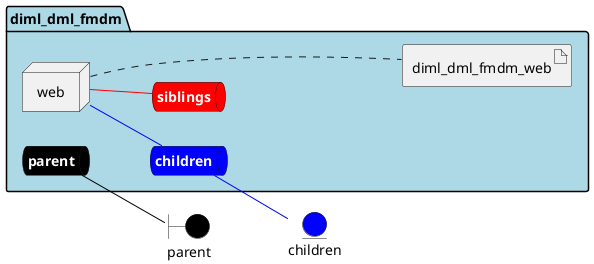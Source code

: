 @startuml

left to right direction


boundary parent #black


entity children #blue




package "diml_dml_fmdm" #lightblue {
    queue parentnet #black [
            <b><color:white>parent</color></b>
    ]
    
    parentnet -[#black]- parent
    
    queue childrennet #blue [
            <b><color:white>children</color></b>
    ]
    
    childrennet -[#blue]- children
    
    queue siblingsnet #red [
            <b><color:white>siblings</color></b>
    ]
    

node "web" as webService


        artifact "diml_dml_fmdm_web" as diml_dml_fmdm_webimage
    
}

webService -[#blue]- childrennet

webService -[#red]- siblingsnet
webService .... diml_dml_fmdm_webimage


@enduml
